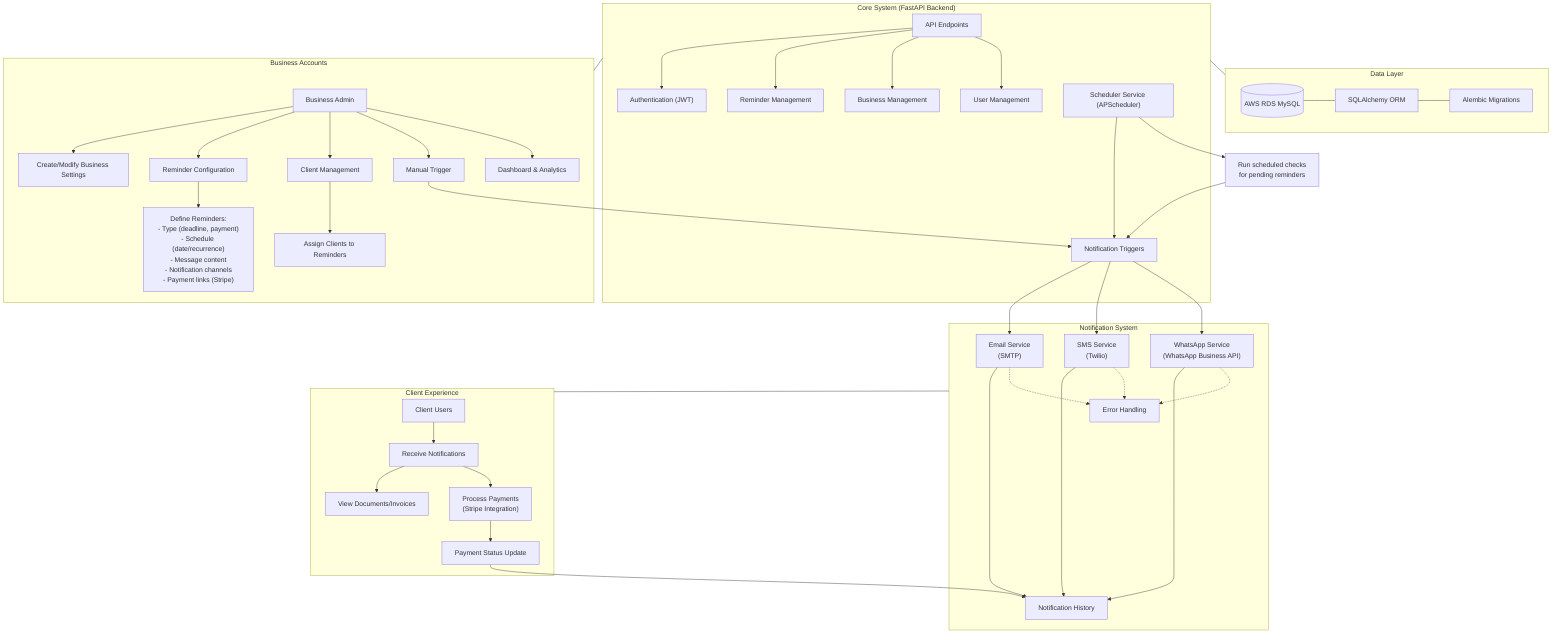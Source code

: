 flowchart TD
    subgraph Core["Core System (FastAPI Backend)"]
        API["API Endpoints"] --> Auth["Authentication (JWT)"]
        API --> RM["Reminder Management"]
        API --> BM["Business Management"]
        API --> UM["User Management"]
        SCH["Scheduler Service (APScheduler)"] --> NT["Notification Triggers"]
    end

    subgraph Businesses["Business Accounts"]
        BA["Business Admin"] --> BC["Create/Modify Business Settings"]
        BA --> RP["Reminder Configuration"] 
        BA --> CP["Client Management"]
        RP --> RD["Define Reminders:<br>- Type (deadline, payment)<br>- Schedule (date/recurrence)<br>- Message content<br>- Notification channels<br>- Payment links (Stripe)"]
        CP --> CC["Assign Clients to Reminders"]
        BA --> MT["Manual Trigger"]
        BA --> DS["Dashboard & Analytics"]
    end

    subgraph Notifications["Notification System"]
        NT --> ES["Email Service<br>(SMTP)"]
        NT --> SS["SMS Service<br>(Twilio)"]
        NT --> WS["WhatsApp Service<br>(WhatsApp Business API)"]
        ES & SS & WS --> NH["Notification History"]
        ES & SS & WS -.-> EH["Error Handling"]
    end

    subgraph Clients["Client Experience"]
        CU["Client Users"] --> RN["Receive Notifications"]
        RN --> VD["View Documents/Invoices"]
        RN --> PP["Process Payments<br>(Stripe Integration)"]
        PP --> PS["Payment Status Update"]
    end

    subgraph Data["Data Layer"]
        DB[(AWS RDS MySQL)] --- ORM["SQLAlchemy ORM"]
        ORM --- MIG["Alembic Migrations"]
    end

    Core --- Businesses
    SCH --> RCJ["Run scheduled checks<br>for pending reminders"]
    RCJ --> NT
    MT --> NT
    Notifications --- Clients
    Core --- Data
    PS --> NH